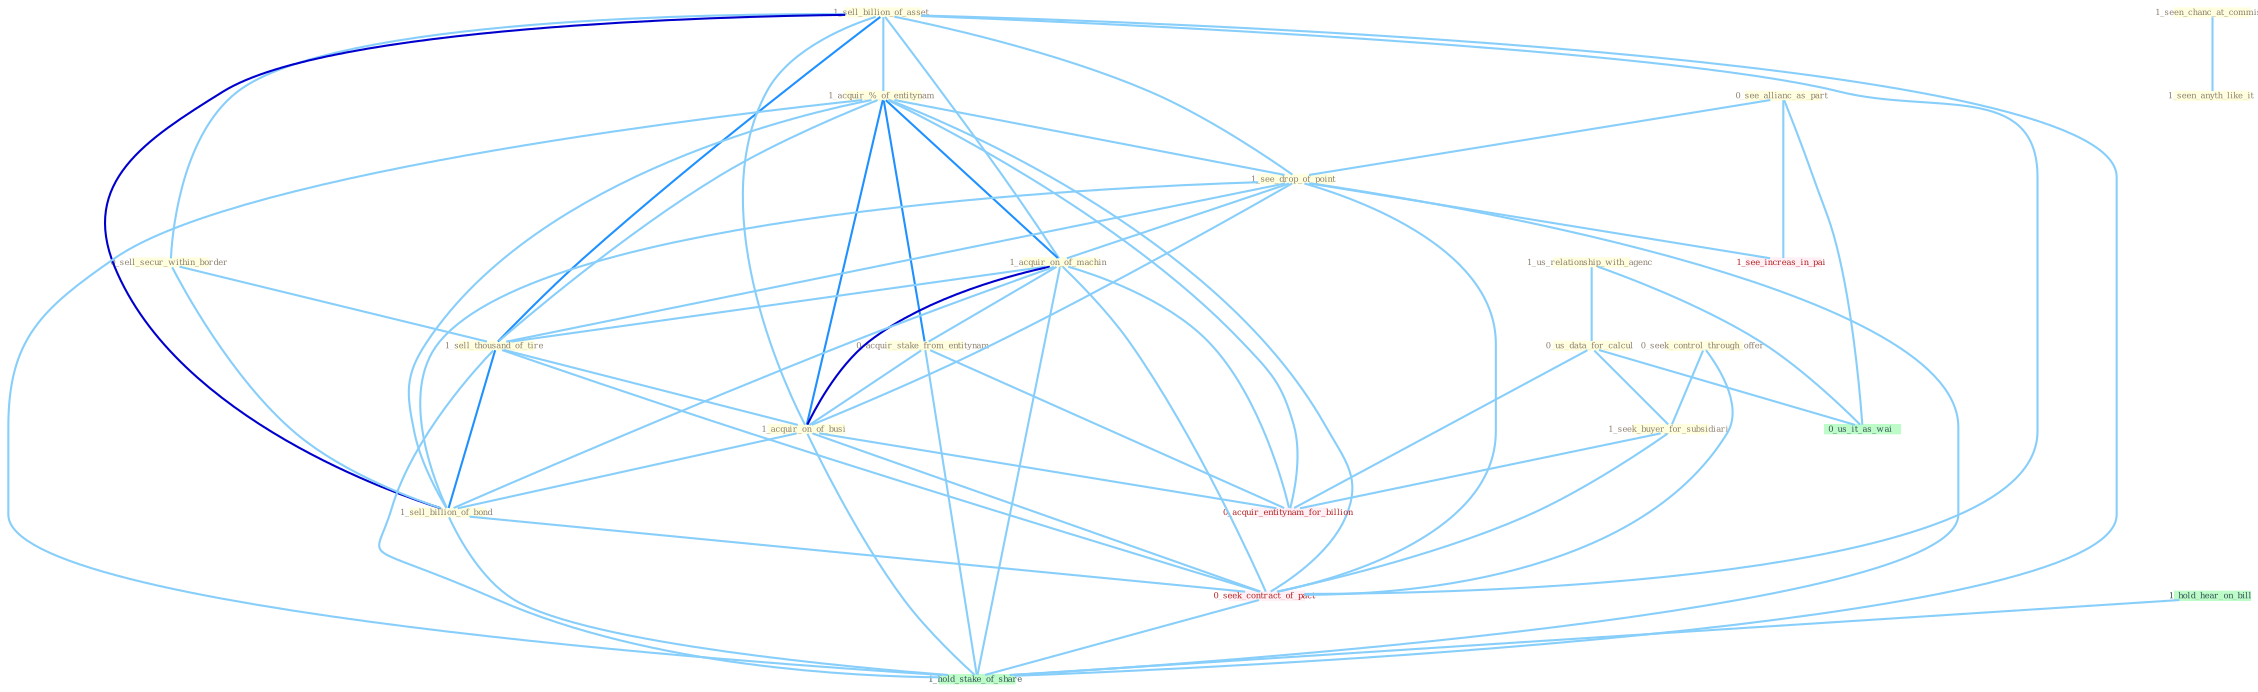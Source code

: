 Graph G{ 
    node
    [shape=polygon,style=filled,width=.5,height=.06,color="#BDFCC9",fixedsize=true,fontsize=4,
    fontcolor="#2f4f4f"];
    {node
    [color="#ffffe0", fontcolor="#8b7d6b"] "0_seek_control_through_offer " "1_sell_billion_of_asset " "0_see_allianc_as_part " "1_acquir_%_of_entitynam " "1_us_relationship_with_agenc " "1_seen_chanc_at_commiss " "1_seen_anyth_like_it " "1_see_drop_of_point " "0_sell_secur_within_border " "1_acquir_on_of_machin " "0_acquir_stake_from_entitynam " "0_us_data_for_calcul " "1_seek_buyer_for_subsidiari " "1_sell_thousand_of_tire " "1_acquir_on_of_busi " "1_sell_billion_of_bond "}
{node [color="#fff0f5", fontcolor="#b22222"] "0_seek_contract_of_pact " "0_acquir_entitynam_for_billion " "1_see_increas_in_pai "}
edge [color="#B0E2FF"];

	"0_seek_control_through_offer " -- "1_seek_buyer_for_subsidiari " [w="1", color="#87cefa" ];
	"0_seek_control_through_offer " -- "0_seek_contract_of_pact " [w="1", color="#87cefa" ];
	"1_sell_billion_of_asset " -- "1_acquir_%_of_entitynam " [w="1", color="#87cefa" ];
	"1_sell_billion_of_asset " -- "1_see_drop_of_point " [w="1", color="#87cefa" ];
	"1_sell_billion_of_asset " -- "0_sell_secur_within_border " [w="1", color="#87cefa" ];
	"1_sell_billion_of_asset " -- "1_acquir_on_of_machin " [w="1", color="#87cefa" ];
	"1_sell_billion_of_asset " -- "1_sell_thousand_of_tire " [w="2", color="#1e90ff" , len=0.8];
	"1_sell_billion_of_asset " -- "1_acquir_on_of_busi " [w="1", color="#87cefa" ];
	"1_sell_billion_of_asset " -- "1_sell_billion_of_bond " [w="3", color="#0000cd" , len=0.6];
	"1_sell_billion_of_asset " -- "0_seek_contract_of_pact " [w="1", color="#87cefa" ];
	"1_sell_billion_of_asset " -- "1_hold_stake_of_share " [w="1", color="#87cefa" ];
	"0_see_allianc_as_part " -- "1_see_drop_of_point " [w="1", color="#87cefa" ];
	"0_see_allianc_as_part " -- "0_us_it_as_wai " [w="1", color="#87cefa" ];
	"0_see_allianc_as_part " -- "1_see_increas_in_pai " [w="1", color="#87cefa" ];
	"1_acquir_%_of_entitynam " -- "1_see_drop_of_point " [w="1", color="#87cefa" ];
	"1_acquir_%_of_entitynam " -- "1_acquir_on_of_machin " [w="2", color="#1e90ff" , len=0.8];
	"1_acquir_%_of_entitynam " -- "0_acquir_stake_from_entitynam " [w="2", color="#1e90ff" , len=0.8];
	"1_acquir_%_of_entitynam " -- "1_sell_thousand_of_tire " [w="1", color="#87cefa" ];
	"1_acquir_%_of_entitynam " -- "1_acquir_on_of_busi " [w="2", color="#1e90ff" , len=0.8];
	"1_acquir_%_of_entitynam " -- "1_sell_billion_of_bond " [w="1", color="#87cefa" ];
	"1_acquir_%_of_entitynam " -- "0_seek_contract_of_pact " [w="1", color="#87cefa" ];
	"1_acquir_%_of_entitynam " -- "0_acquir_entitynam_for_billion " [w="1", color="#87cefa" ];
	"1_acquir_%_of_entitynam " -- "1_hold_stake_of_share " [w="1", color="#87cefa" ];
	"1_us_relationship_with_agenc " -- "0_us_data_for_calcul " [w="1", color="#87cefa" ];
	"1_us_relationship_with_agenc " -- "0_us_it_as_wai " [w="1", color="#87cefa" ];
	"1_seen_chanc_at_commiss " -- "1_seen_anyth_like_it " [w="1", color="#87cefa" ];
	"1_see_drop_of_point " -- "1_acquir_on_of_machin " [w="1", color="#87cefa" ];
	"1_see_drop_of_point " -- "1_sell_thousand_of_tire " [w="1", color="#87cefa" ];
	"1_see_drop_of_point " -- "1_acquir_on_of_busi " [w="1", color="#87cefa" ];
	"1_see_drop_of_point " -- "1_sell_billion_of_bond " [w="1", color="#87cefa" ];
	"1_see_drop_of_point " -- "0_seek_contract_of_pact " [w="1", color="#87cefa" ];
	"1_see_drop_of_point " -- "1_see_increas_in_pai " [w="1", color="#87cefa" ];
	"1_see_drop_of_point " -- "1_hold_stake_of_share " [w="1", color="#87cefa" ];
	"0_sell_secur_within_border " -- "1_sell_thousand_of_tire " [w="1", color="#87cefa" ];
	"0_sell_secur_within_border " -- "1_sell_billion_of_bond " [w="1", color="#87cefa" ];
	"1_acquir_on_of_machin " -- "0_acquir_stake_from_entitynam " [w="1", color="#87cefa" ];
	"1_acquir_on_of_machin " -- "1_sell_thousand_of_tire " [w="1", color="#87cefa" ];
	"1_acquir_on_of_machin " -- "1_acquir_on_of_busi " [w="3", color="#0000cd" , len=0.6];
	"1_acquir_on_of_machin " -- "1_sell_billion_of_bond " [w="1", color="#87cefa" ];
	"1_acquir_on_of_machin " -- "0_seek_contract_of_pact " [w="1", color="#87cefa" ];
	"1_acquir_on_of_machin " -- "0_acquir_entitynam_for_billion " [w="1", color="#87cefa" ];
	"1_acquir_on_of_machin " -- "1_hold_stake_of_share " [w="1", color="#87cefa" ];
	"0_acquir_stake_from_entitynam " -- "1_acquir_on_of_busi " [w="1", color="#87cefa" ];
	"0_acquir_stake_from_entitynam " -- "0_acquir_entitynam_for_billion " [w="1", color="#87cefa" ];
	"0_acquir_stake_from_entitynam " -- "1_hold_stake_of_share " [w="1", color="#87cefa" ];
	"0_us_data_for_calcul " -- "1_seek_buyer_for_subsidiari " [w="1", color="#87cefa" ];
	"0_us_data_for_calcul " -- "0_us_it_as_wai " [w="1", color="#87cefa" ];
	"0_us_data_for_calcul " -- "0_acquir_entitynam_for_billion " [w="1", color="#87cefa" ];
	"1_seek_buyer_for_subsidiari " -- "0_seek_contract_of_pact " [w="1", color="#87cefa" ];
	"1_seek_buyer_for_subsidiari " -- "0_acquir_entitynam_for_billion " [w="1", color="#87cefa" ];
	"1_sell_thousand_of_tire " -- "1_acquir_on_of_busi " [w="1", color="#87cefa" ];
	"1_sell_thousand_of_tire " -- "1_sell_billion_of_bond " [w="2", color="#1e90ff" , len=0.8];
	"1_sell_thousand_of_tire " -- "0_seek_contract_of_pact " [w="1", color="#87cefa" ];
	"1_sell_thousand_of_tire " -- "1_hold_stake_of_share " [w="1", color="#87cefa" ];
	"1_acquir_on_of_busi " -- "1_sell_billion_of_bond " [w="1", color="#87cefa" ];
	"1_acquir_on_of_busi " -- "0_seek_contract_of_pact " [w="1", color="#87cefa" ];
	"1_acquir_on_of_busi " -- "0_acquir_entitynam_for_billion " [w="1", color="#87cefa" ];
	"1_acquir_on_of_busi " -- "1_hold_stake_of_share " [w="1", color="#87cefa" ];
	"1_sell_billion_of_bond " -- "0_seek_contract_of_pact " [w="1", color="#87cefa" ];
	"1_sell_billion_of_bond " -- "1_hold_stake_of_share " [w="1", color="#87cefa" ];
	"0_seek_contract_of_pact " -- "1_hold_stake_of_share " [w="1", color="#87cefa" ];
	"1_hold_hear_on_bill " -- "1_hold_stake_of_share " [w="1", color="#87cefa" ];
}